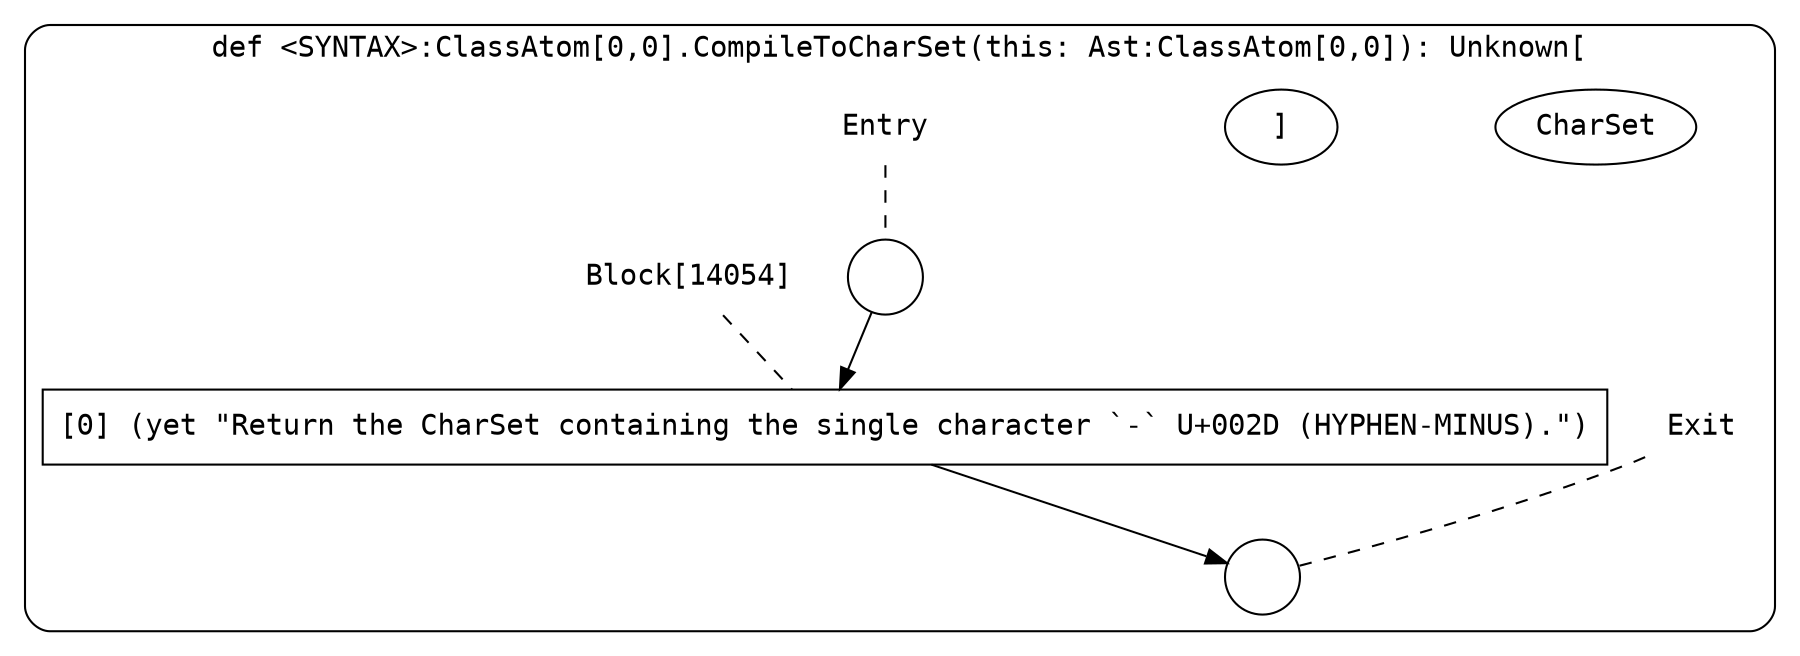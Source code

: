 digraph {
  graph [fontname = "Consolas"]
  node [fontname = "Consolas"]
  edge [fontname = "Consolas"]
  subgraph cluster2286 {
    label = "def <SYNTAX>:ClassAtom[0,0].CompileToCharSet(this: Ast:ClassAtom[0,0]): Unknown["CharSet"]"
    style = rounded
    cluster2286_entry_name [shape=none, label=<<font color="black">Entry</font>>]
    cluster2286_entry_name -> cluster2286_entry [arrowhead=none, color="black", style=dashed]
    cluster2286_entry [shape=circle label=" " color="black" fillcolor="white" style=filled]
    cluster2286_entry -> node14054 [color="black"]
    cluster2286_exit_name [shape=none, label=<<font color="black">Exit</font>>]
    cluster2286_exit_name -> cluster2286_exit [arrowhead=none, color="black", style=dashed]
    cluster2286_exit [shape=circle label=" " color="black" fillcolor="white" style=filled]
    node14054_name [shape=none, label=<<font color="black">Block[14054]</font>>]
    node14054_name -> node14054 [arrowhead=none, color="black", style=dashed]
    node14054 [shape=box, label=<<font color="black">[0] (yet &quot;Return the CharSet containing the single character `-` U+002D (HYPHEN-MINUS).&quot;)<BR ALIGN="LEFT"/></font>> color="black" fillcolor="white", style=filled]
    node14054 -> cluster2286_exit [color="black"]
  }
}